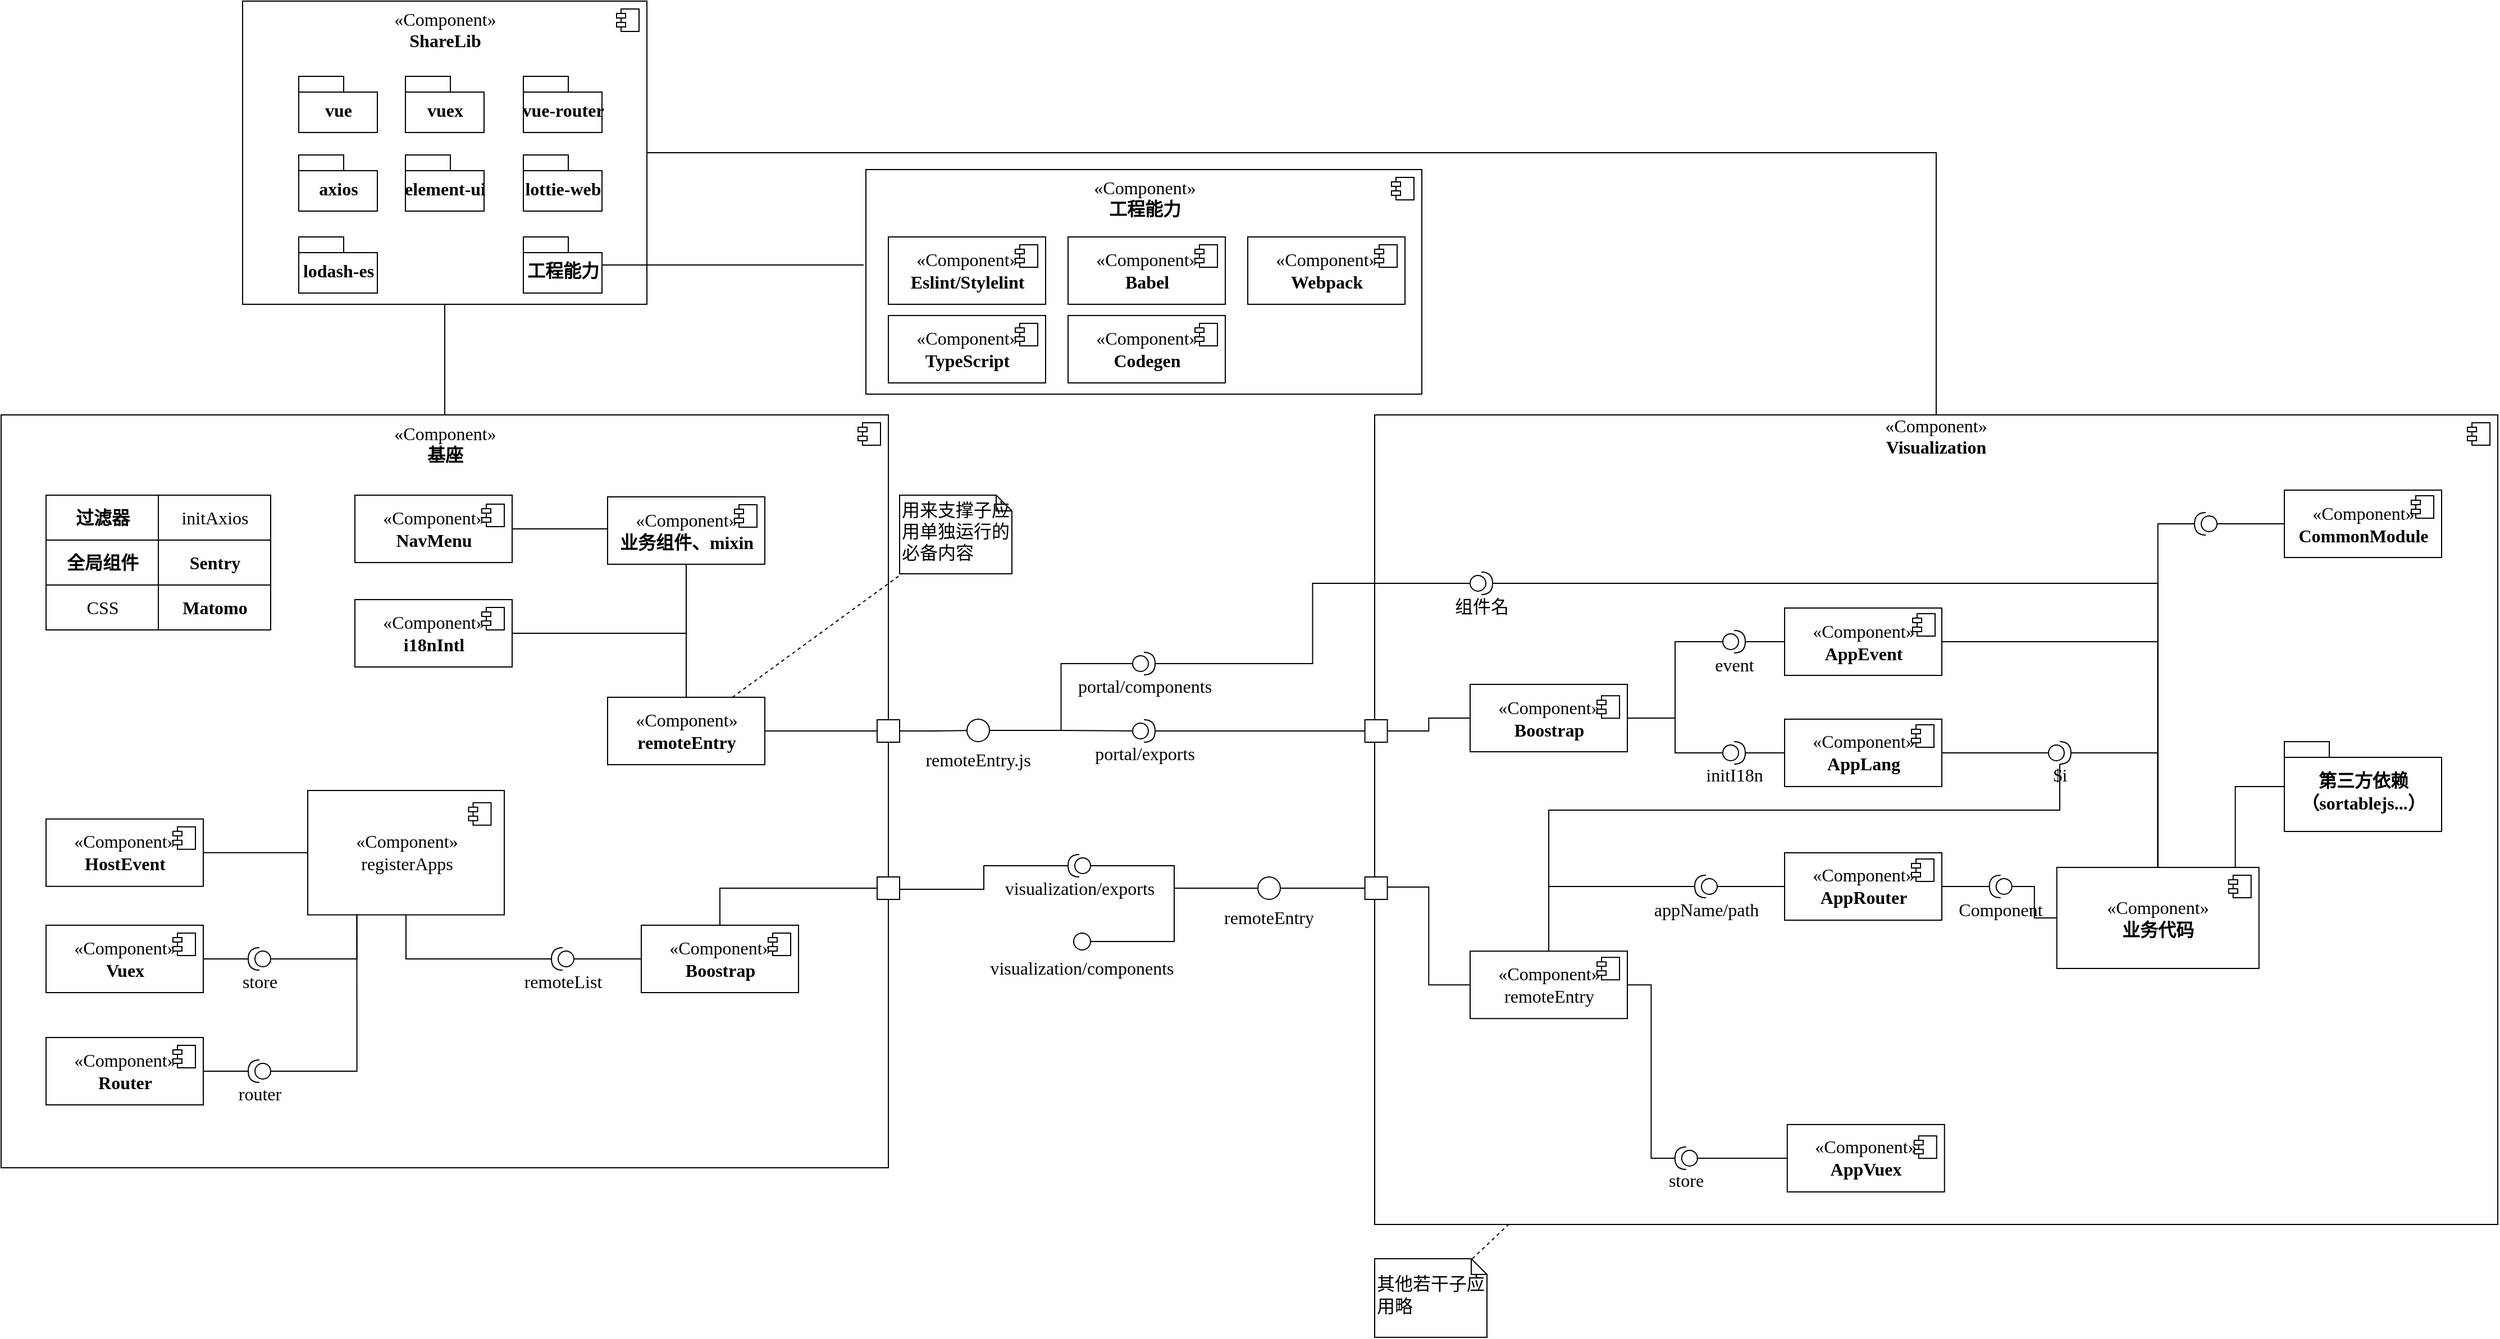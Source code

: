 <mxfile version="21.0.6" type="github" pages="2">
  <diagram id="CX-kAmB0zcXmTXvZoOpx" name="组件图">
    <mxGraphModel dx="1859" dy="1741" grid="1" gridSize="10" guides="1" tooltips="1" connect="1" arrows="1" fold="1" page="1" pageScale="1" pageWidth="827" pageHeight="1169" math="0" shadow="0">
      <root>
        <mxCell id="P0ja4m1GKOgg7Rop0Mvm-0" />
        <mxCell id="P0ja4m1GKOgg7Rop0Mvm-1" parent="P0ja4m1GKOgg7Rop0Mvm-0" />
        <mxCell id="P0ja4m1GKOgg7Rop0Mvm-221" style="edgeStyle=orthogonalEdgeStyle;rounded=0;orthogonalLoop=1;jettySize=auto;html=1;entryX=0;entryY=0.5;entryDx=0;entryDy=0;entryPerimeter=0;endArrow=none;endFill=0;exitX=0;exitY=0.5;exitDx=0;exitDy=0;exitPerimeter=0;fontSize=16;startArrow=none;fontFamily=PingFang SC;" parent="P0ja4m1GKOgg7Rop0Mvm-1" source="nSzVaqNJ8Q3Y4NfpalM6-1" target="P0ja4m1GKOgg7Rop0Mvm-197" edge="1">
          <mxGeometry relative="1" as="geometry" />
        </mxCell>
        <mxCell id="P0ja4m1GKOgg7Rop0Mvm-24" value="«Component»&lt;br style=&quot;font-size: 16px;&quot;&gt;&lt;b style=&quot;font-size: 16px;&quot;&gt;Visualization&lt;/b&gt;" style="align=center;overflow=fill;html=1;fontFamily=PingFang SC;fontSize=16;fontColor=#000000;strokeColor=#000000;fillColor=#ffffff;" parent="P0ja4m1GKOgg7Rop0Mvm-1" vertex="1">
          <mxGeometry x="473" y="-71.5" width="1000.043" height="721" as="geometry" />
        </mxCell>
        <mxCell id="P0ja4m1GKOgg7Rop0Mvm-25" value="" style="shape=component;jettyWidth=8;jettyHeight=4;fontSize=16;fontFamily=PingFang SC;" parent="P0ja4m1GKOgg7Rop0Mvm-24" vertex="1">
          <mxGeometry x="1" width="20" height="20" relative="1" as="geometry">
            <mxPoint x="-27" y="7" as="offset" />
          </mxGeometry>
        </mxCell>
        <mxCell id="uTpkXc_pbzOPR-OZeIzC-3" style="edgeStyle=orthogonalEdgeStyle;rounded=0;orthogonalLoop=1;jettySize=auto;html=1;endArrow=none;endFill=0;fontSize=16;fontFamily=PingFang SC;" parent="P0ja4m1GKOgg7Rop0Mvm-24" source="P0ja4m1GKOgg7Rop0Mvm-37" target="uTpkXc_pbzOPR-OZeIzC-1" edge="1">
          <mxGeometry relative="1" as="geometry" />
        </mxCell>
        <mxCell id="P0ja4m1GKOgg7Rop0Mvm-37" value="" style="strokeColor=inherit;fillColor=inherit;gradientColor=inherit;shape=rect;points=[[0,0.5,0]];html=1;resizable=1;align=right;verticalAlign=bottom;labelPosition=left;verticalLabelPosition=top;labelBackgroundColor=none;fontSize=16;paart=1;fontFamily=PingFang SC;" parent="P0ja4m1GKOgg7Rop0Mvm-24" vertex="1">
          <mxGeometry x="-8.696" y="271.501" width="20" height="20" as="geometry" />
        </mxCell>
        <mxCell id="P0ja4m1GKOgg7Rop0Mvm-185" style="edgeStyle=orthogonalEdgeStyle;rounded=0;orthogonalLoop=1;jettySize=auto;html=1;entryX=0;entryY=0.5;entryDx=0;entryDy=0;entryPerimeter=0;endArrow=none;endFill=0;exitX=1;exitY=0.5;exitDx=0;exitDy=0;fontSize=16;fontFamily=PingFang SC;" parent="P0ja4m1GKOgg7Rop0Mvm-24" source="uTpkXc_pbzOPR-OZeIzC-1" target="P0ja4m1GKOgg7Rop0Mvm-180" edge="1">
          <mxGeometry relative="1" as="geometry">
            <mxPoint x="11.304" y="301" as="sourcePoint" />
          </mxGeometry>
        </mxCell>
        <mxCell id="P0ja4m1GKOgg7Rop0Mvm-192" style="edgeStyle=orthogonalEdgeStyle;rounded=0;orthogonalLoop=1;jettySize=auto;html=1;endArrow=none;endFill=0;fontSize=16;fontFamily=PingFang SC;" parent="P0ja4m1GKOgg7Rop0Mvm-24" source="P0ja4m1GKOgg7Rop0Mvm-51" target="P0ja4m1GKOgg7Rop0Mvm-146" edge="1">
          <mxGeometry relative="1" as="geometry" />
        </mxCell>
        <mxCell id="P0ja4m1GKOgg7Rop0Mvm-51" value="«Component»&lt;br style=&quot;font-size: 16px;&quot;&gt;&lt;b style=&quot;font-size: 16px;&quot;&gt;AppEvent&lt;/b&gt;" style="html=1;fontSize=16;fontFamily=PingFang SC;" parent="P0ja4m1GKOgg7Rop0Mvm-24" vertex="1">
          <mxGeometry x="365" y="172" width="140" height="60" as="geometry" />
        </mxCell>
        <mxCell id="P0ja4m1GKOgg7Rop0Mvm-52" value="" style="shape=component;jettyWidth=8;jettyHeight=4;fontSize=16;fontFamily=PingFang SC;" parent="P0ja4m1GKOgg7Rop0Mvm-51" vertex="1">
          <mxGeometry x="1" width="20" height="20" relative="1" as="geometry">
            <mxPoint x="-26" y="5" as="offset" />
          </mxGeometry>
        </mxCell>
        <mxCell id="P0ja4m1GKOgg7Rop0Mvm-154" style="edgeStyle=orthogonalEdgeStyle;rounded=0;orthogonalLoop=1;jettySize=auto;html=1;endArrow=none;endFill=0;fontSize=16;fontFamily=PingFang SC;" parent="P0ja4m1GKOgg7Rop0Mvm-24" source="P0ja4m1GKOgg7Rop0Mvm-62" target="P0ja4m1GKOgg7Rop0Mvm-152" edge="1">
          <mxGeometry relative="1" as="geometry" />
        </mxCell>
        <mxCell id="fyW6FbxkXhklxL_48_FK-2" style="edgeStyle=orthogonalEdgeStyle;rounded=0;orthogonalLoop=1;jettySize=auto;html=1;entryX=0;entryY=0.5;entryDx=0;entryDy=0;endArrow=none;endFill=0;fontSize=16;fontFamily=PingFang SC;" parent="P0ja4m1GKOgg7Rop0Mvm-24" source="fyW6FbxkXhklxL_48_FK-3" target="P0ja4m1GKOgg7Rop0Mvm-146" edge="1">
          <mxGeometry relative="1" as="geometry" />
        </mxCell>
        <mxCell id="P0ja4m1GKOgg7Rop0Mvm-62" value="«Component»&lt;br style=&quot;font-size: 16px;&quot;&gt;&lt;b style=&quot;font-size: 16px;&quot;&gt;AppRouter&lt;/b&gt;" style="html=1;fontSize=16;fontFamily=PingFang SC;" parent="P0ja4m1GKOgg7Rop0Mvm-24" vertex="1">
          <mxGeometry x="365" y="389.996" width="140" height="60" as="geometry" />
        </mxCell>
        <mxCell id="P0ja4m1GKOgg7Rop0Mvm-63" value="" style="shape=component;jettyWidth=8;jettyHeight=4;fontSize=16;fontFamily=PingFang SC;" parent="P0ja4m1GKOgg7Rop0Mvm-62" vertex="1">
          <mxGeometry x="1" width="20" height="20" relative="1" as="geometry">
            <mxPoint x="-27" y="5.551" as="offset" />
          </mxGeometry>
        </mxCell>
        <mxCell id="P0ja4m1GKOgg7Rop0Mvm-156" style="edgeStyle=orthogonalEdgeStyle;rounded=0;orthogonalLoop=1;jettySize=auto;html=1;entryX=0;entryY=0.5;entryDx=0;entryDy=0;entryPerimeter=0;endArrow=none;endFill=0;fontSize=16;fontFamily=PingFang SC;" parent="P0ja4m1GKOgg7Rop0Mvm-24" source="P0ja4m1GKOgg7Rop0Mvm-67" target="P0ja4m1GKOgg7Rop0Mvm-155" edge="1">
          <mxGeometry relative="1" as="geometry" />
        </mxCell>
        <mxCell id="P0ja4m1GKOgg7Rop0Mvm-67" value="«Component»&lt;br style=&quot;font-size: 16px;&quot;&gt;&lt;b style=&quot;font-size: 16px;&quot;&gt;AppVuex&lt;/b&gt;" style="html=1;fontSize=16;fontFamily=PingFang SC;" parent="P0ja4m1GKOgg7Rop0Mvm-24" vertex="1">
          <mxGeometry x="367.38" y="631.995" width="140" height="60" as="geometry" />
        </mxCell>
        <mxCell id="P0ja4m1GKOgg7Rop0Mvm-68" value="" style="shape=component;jettyWidth=8;jettyHeight=4;fontSize=16;fontFamily=PingFang SC;" parent="P0ja4m1GKOgg7Rop0Mvm-67" vertex="1">
          <mxGeometry x="1" width="20" height="20" relative="1" as="geometry">
            <mxPoint x="-27" y="10.17" as="offset" />
          </mxGeometry>
        </mxCell>
        <mxCell id="P0ja4m1GKOgg7Rop0Mvm-160" style="edgeStyle=orthogonalEdgeStyle;rounded=0;orthogonalLoop=1;jettySize=auto;html=1;entryX=0;entryY=0.5;entryDx=0;entryDy=0;entryPerimeter=0;endArrow=none;endFill=0;fontSize=16;fontFamily=PingFang SC;" parent="P0ja4m1GKOgg7Rop0Mvm-24" source="P0ja4m1GKOgg7Rop0Mvm-72" target="P0ja4m1GKOgg7Rop0Mvm-158" edge="1">
          <mxGeometry relative="1" as="geometry" />
        </mxCell>
        <mxCell id="P0ja4m1GKOgg7Rop0Mvm-72" value="«Component»&lt;br style=&quot;font-size: 16px;&quot;&gt;&lt;b style=&quot;font-size: 16px;&quot;&gt;AppLang&lt;/b&gt;" style="html=1;fontSize=16;fontFamily=PingFang SC;" parent="P0ja4m1GKOgg7Rop0Mvm-24" vertex="1">
          <mxGeometry x="365" y="270.985" width="140" height="60" as="geometry" />
        </mxCell>
        <mxCell id="P0ja4m1GKOgg7Rop0Mvm-73" value="" style="shape=component;jettyWidth=8;jettyHeight=4;fontSize=16;fontFamily=PingFang SC;" parent="P0ja4m1GKOgg7Rop0Mvm-72" vertex="1">
          <mxGeometry x="1" width="20" height="20" relative="1" as="geometry">
            <mxPoint x="-27" y="5" as="offset" />
          </mxGeometry>
        </mxCell>
        <mxCell id="P0ja4m1GKOgg7Rop0Mvm-183" style="edgeStyle=orthogonalEdgeStyle;rounded=0;orthogonalLoop=1;jettySize=auto;html=1;entryX=0;entryY=0.5;entryDx=0;entryDy=0;entryPerimeter=0;endArrow=none;endFill=0;exitX=1;exitY=0.5;exitDx=0;exitDy=0;fontSize=16;fontFamily=PingFang SC;" parent="P0ja4m1GKOgg7Rop0Mvm-24" source="uTpkXc_pbzOPR-OZeIzC-1" target="P0ja4m1GKOgg7Rop0Mvm-181" edge="1">
          <mxGeometry relative="1" as="geometry">
            <mxPoint x="11" y="280" as="sourcePoint" />
          </mxGeometry>
        </mxCell>
        <mxCell id="P0ja4m1GKOgg7Rop0Mvm-146" value="«Component»&lt;br style=&quot;font-size: 16px;&quot;&gt;&lt;b style=&quot;font-size: 16px;&quot;&gt;业务代码&lt;/b&gt;" style="html=1;fontSize=16;fontFamily=PingFang SC;" parent="P0ja4m1GKOgg7Rop0Mvm-24" vertex="1">
          <mxGeometry x="607.38" y="403" width="180" height="90" as="geometry" />
        </mxCell>
        <mxCell id="P0ja4m1GKOgg7Rop0Mvm-147" value="" style="shape=component;jettyWidth=8;jettyHeight=4;fontSize=16;fontFamily=PingFang SC;" parent="P0ja4m1GKOgg7Rop0Mvm-146" vertex="1">
          <mxGeometry x="1" width="20" height="20" relative="1" as="geometry">
            <mxPoint x="-27" y="7" as="offset" />
          </mxGeometry>
        </mxCell>
        <mxCell id="P0ja4m1GKOgg7Rop0Mvm-153" style="edgeStyle=orthogonalEdgeStyle;rounded=0;orthogonalLoop=1;jettySize=auto;html=1;endArrow=none;endFill=0;fontSize=16;fontFamily=PingFang SC;" parent="P0ja4m1GKOgg7Rop0Mvm-24" source="P0ja4m1GKOgg7Rop0Mvm-152" target="P0ja4m1GKOgg7Rop0Mvm-318" edge="1">
          <mxGeometry relative="1" as="geometry" />
        </mxCell>
        <mxCell id="P0ja4m1GKOgg7Rop0Mvm-152" value="appName/path" style="shape=providedRequiredInterface;html=1;verticalLabelPosition=bottom;direction=west;fontSize=16;fontFamily=PingFang SC;" parent="P0ja4m1GKOgg7Rop0Mvm-24" vertex="1">
          <mxGeometry x="285" y="410" width="20" height="20" as="geometry" />
        </mxCell>
        <mxCell id="P0ja4m1GKOgg7Rop0Mvm-157" style="edgeStyle=orthogonalEdgeStyle;rounded=0;orthogonalLoop=1;jettySize=auto;html=1;entryX=1;entryY=0.5;entryDx=0;entryDy=0;endArrow=none;endFill=0;exitX=1;exitY=0.5;exitDx=0;exitDy=0;exitPerimeter=0;fontSize=16;fontFamily=PingFang SC;" parent="P0ja4m1GKOgg7Rop0Mvm-24" source="P0ja4m1GKOgg7Rop0Mvm-155" target="P0ja4m1GKOgg7Rop0Mvm-318" edge="1">
          <mxGeometry relative="1" as="geometry" />
        </mxCell>
        <mxCell id="P0ja4m1GKOgg7Rop0Mvm-155" value="store" style="shape=providedRequiredInterface;html=1;verticalLabelPosition=bottom;direction=west;fontSize=16;fontFamily=PingFang SC;" parent="P0ja4m1GKOgg7Rop0Mvm-24" vertex="1">
          <mxGeometry x="267.38" y="651.99" width="20" height="20" as="geometry" />
        </mxCell>
        <mxCell id="P0ja4m1GKOgg7Rop0Mvm-161" style="edgeStyle=orthogonalEdgeStyle;rounded=0;orthogonalLoop=1;jettySize=auto;html=1;entryX=0.5;entryY=0;entryDx=0;entryDy=0;endArrow=none;endFill=0;exitX=1;exitY=0.5;exitDx=0;exitDy=0;exitPerimeter=0;fontSize=16;fontFamily=PingFang SC;" parent="P0ja4m1GKOgg7Rop0Mvm-24" source="P0ja4m1GKOgg7Rop0Mvm-158" target="P0ja4m1GKOgg7Rop0Mvm-146" edge="1">
          <mxGeometry relative="1" as="geometry">
            <mxPoint x="560" y="450" as="targetPoint" />
          </mxGeometry>
        </mxCell>
        <mxCell id="fyW6FbxkXhklxL_48_FK-1" style="edgeStyle=orthogonalEdgeStyle;rounded=0;orthogonalLoop=1;jettySize=auto;html=1;endArrow=none;endFill=0;fontSize=16;fontFamily=PingFang SC;" parent="P0ja4m1GKOgg7Rop0Mvm-24" source="P0ja4m1GKOgg7Rop0Mvm-158" target="P0ja4m1GKOgg7Rop0Mvm-318" edge="1">
          <mxGeometry relative="1" as="geometry">
            <Array as="points">
              <mxPoint x="610" y="352" />
              <mxPoint x="155" y="352" />
            </Array>
          </mxGeometry>
        </mxCell>
        <mxCell id="P0ja4m1GKOgg7Rop0Mvm-158" value="$i" style="shape=providedRequiredInterface;html=1;verticalLabelPosition=bottom;fontSize=16;fontFamily=PingFang SC;" parent="P0ja4m1GKOgg7Rop0Mvm-24" vertex="1">
          <mxGeometry x="600" y="290.98" width="20" height="20" as="geometry" />
        </mxCell>
        <mxCell id="P0ja4m1GKOgg7Rop0Mvm-164" style="edgeStyle=orthogonalEdgeStyle;rounded=0;orthogonalLoop=1;jettySize=auto;html=1;entryX=0.883;entryY=0.007;entryDx=0;entryDy=0;entryPerimeter=0;endArrow=none;endFill=0;fontSize=16;fontFamily=PingFang SC;" parent="P0ja4m1GKOgg7Rop0Mvm-24" source="P0ja4m1GKOgg7Rop0Mvm-162" target="P0ja4m1GKOgg7Rop0Mvm-146" edge="1">
          <mxGeometry relative="1" as="geometry" />
        </mxCell>
        <mxCell id="P0ja4m1GKOgg7Rop0Mvm-162" value="第三方依赖&lt;br style=&quot;font-size: 16px;&quot;&gt;（sortablejs...）" style="shape=folder;fontStyle=1;spacingTop=10;tabWidth=40;tabHeight=14;tabPosition=left;html=1;fontSize=16;fontFamily=PingFang SC;" parent="P0ja4m1GKOgg7Rop0Mvm-24" vertex="1">
          <mxGeometry x="810" y="290.98" width="140" height="80" as="geometry" />
        </mxCell>
        <mxCell id="P0ja4m1GKOgg7Rop0Mvm-168" style="edgeStyle=orthogonalEdgeStyle;rounded=0;orthogonalLoop=1;jettySize=auto;html=1;endArrow=none;endFill=0;fontSize=16;fontFamily=PingFang SC;" parent="P0ja4m1GKOgg7Rop0Mvm-24" source="P0ja4m1GKOgg7Rop0Mvm-165" target="P0ja4m1GKOgg7Rop0Mvm-146" edge="1">
          <mxGeometry relative="1" as="geometry" />
        </mxCell>
        <mxCell id="P0ja4m1GKOgg7Rop0Mvm-165" value="组件名" style="shape=providedRequiredInterface;html=1;verticalLabelPosition=bottom;fontSize=16;fontFamily=PingFang SC;" parent="P0ja4m1GKOgg7Rop0Mvm-24" vertex="1">
          <mxGeometry x="85" y="140" width="20" height="20" as="geometry" />
        </mxCell>
        <mxCell id="P0ja4m1GKOgg7Rop0Mvm-186" value="" style="edgeStyle=orthogonalEdgeStyle;rounded=0;orthogonalLoop=1;jettySize=auto;html=1;endArrow=none;endFill=0;fontSize=16;fontFamily=PingFang SC;" parent="P0ja4m1GKOgg7Rop0Mvm-24" source="P0ja4m1GKOgg7Rop0Mvm-180" target="P0ja4m1GKOgg7Rop0Mvm-72" edge="1">
          <mxGeometry relative="1" as="geometry" />
        </mxCell>
        <mxCell id="P0ja4m1GKOgg7Rop0Mvm-180" value="initI18n" style="shape=providedRequiredInterface;html=1;verticalLabelPosition=bottom;fontSize=16;fontFamily=PingFang SC;" parent="P0ja4m1GKOgg7Rop0Mvm-24" vertex="1">
          <mxGeometry x="310" y="290.98" width="20" height="20" as="geometry" />
        </mxCell>
        <mxCell id="P0ja4m1GKOgg7Rop0Mvm-184" value="" style="edgeStyle=orthogonalEdgeStyle;rounded=0;orthogonalLoop=1;jettySize=auto;html=1;endArrow=none;endFill=0;fontSize=16;fontFamily=PingFang SC;" parent="P0ja4m1GKOgg7Rop0Mvm-24" source="P0ja4m1GKOgg7Rop0Mvm-181" target="P0ja4m1GKOgg7Rop0Mvm-51" edge="1">
          <mxGeometry relative="1" as="geometry" />
        </mxCell>
        <mxCell id="P0ja4m1GKOgg7Rop0Mvm-181" value="event" style="shape=providedRequiredInterface;html=1;verticalLabelPosition=bottom;fontSize=16;fontFamily=PingFang SC;" parent="P0ja4m1GKOgg7Rop0Mvm-24" vertex="1">
          <mxGeometry x="310" y="192.0" width="20" height="20" as="geometry" />
        </mxCell>
        <mxCell id="P0ja4m1GKOgg7Rop0Mvm-274" value="" style="strokeColor=inherit;fillColor=inherit;gradientColor=inherit;shape=rect;points=[[0,0.5,0]];html=1;resizable=1;align=right;verticalAlign=bottom;labelPosition=left;verticalLabelPosition=top;labelBackgroundColor=none;fontSize=16;paart=1;fontFamily=PingFang SC;" parent="P0ja4m1GKOgg7Rop0Mvm-24" vertex="1">
          <mxGeometry x="-8.696" y="411.5" width="20" height="20" as="geometry" />
        </mxCell>
        <mxCell id="P0ja4m1GKOgg7Rop0Mvm-322" style="edgeStyle=orthogonalEdgeStyle;rounded=0;orthogonalLoop=1;jettySize=auto;html=1;entryX=0.985;entryY=0.45;entryDx=0;entryDy=0;entryPerimeter=0;endArrow=none;endFill=0;fontSize=16;fontFamily=PingFang SC;" parent="P0ja4m1GKOgg7Rop0Mvm-24" source="P0ja4m1GKOgg7Rop0Mvm-318" target="P0ja4m1GKOgg7Rop0Mvm-274" edge="1">
          <mxGeometry relative="1" as="geometry">
            <mxPoint x="80" y="532" as="targetPoint" />
          </mxGeometry>
        </mxCell>
        <mxCell id="P0ja4m1GKOgg7Rop0Mvm-318" value="«Component»&lt;br style=&quot;font-size: 16px;&quot;&gt;remoteEntry" style="html=1;fontSize=16;fontFamily=PingFang SC;" parent="P0ja4m1GKOgg7Rop0Mvm-24" vertex="1">
          <mxGeometry x="85" y="477.606" width="140" height="60" as="geometry" />
        </mxCell>
        <mxCell id="P0ja4m1GKOgg7Rop0Mvm-319" value="" style="shape=component;jettyWidth=8;jettyHeight=4;fontSize=16;fontFamily=PingFang SC;" parent="P0ja4m1GKOgg7Rop0Mvm-318" vertex="1">
          <mxGeometry x="1" width="20" height="20" relative="1" as="geometry">
            <mxPoint x="-27" y="5.551" as="offset" />
          </mxGeometry>
        </mxCell>
        <mxCell id="P0ja4m1GKOgg7Rop0Mvm-338" style="edgeStyle=orthogonalEdgeStyle;rounded=0;orthogonalLoop=1;jettySize=auto;html=1;entryX=0.5;entryY=0;entryDx=0;entryDy=0;endArrow=none;endFill=0;exitX=1;exitY=0.5;exitDx=0;exitDy=0;exitPerimeter=0;fontSize=16;fontFamily=PingFang SC;" parent="P0ja4m1GKOgg7Rop0Mvm-24" source="P0ja4m1GKOgg7Rop0Mvm-339" target="P0ja4m1GKOgg7Rop0Mvm-146" edge="1">
          <mxGeometry relative="1" as="geometry" />
        </mxCell>
        <mxCell id="P0ja4m1GKOgg7Rop0Mvm-336" value="«Component»&lt;br style=&quot;font-size: 16px;&quot;&gt;&lt;b style=&quot;font-size: 16px;&quot;&gt;CommonModule&lt;/b&gt;" style="html=1;fontSize=16;fontFamily=PingFang SC;" parent="P0ja4m1GKOgg7Rop0Mvm-24" vertex="1">
          <mxGeometry x="810" y="67.005" width="140" height="60" as="geometry" />
        </mxCell>
        <mxCell id="P0ja4m1GKOgg7Rop0Mvm-337" value="" style="shape=component;jettyWidth=8;jettyHeight=4;fontSize=16;fontFamily=PingFang SC;" parent="P0ja4m1GKOgg7Rop0Mvm-336" vertex="1">
          <mxGeometry x="1" width="20" height="20" relative="1" as="geometry">
            <mxPoint x="-27" y="5" as="offset" />
          </mxGeometry>
        </mxCell>
        <mxCell id="P0ja4m1GKOgg7Rop0Mvm-339" value="" style="shape=providedRequiredInterface;html=1;verticalLabelPosition=bottom;direction=west;fontSize=16;fontFamily=PingFang SC;" parent="P0ja4m1GKOgg7Rop0Mvm-24" vertex="1">
          <mxGeometry x="730" y="87" width="20" height="20" as="geometry" />
        </mxCell>
        <mxCell id="P0ja4m1GKOgg7Rop0Mvm-340" style="edgeStyle=orthogonalEdgeStyle;rounded=0;orthogonalLoop=1;jettySize=auto;html=1;entryX=0;entryY=0.5;entryDx=0;entryDy=0;endArrow=none;endFill=0;exitX=0;exitY=0.5;exitDx=0;exitDy=0;entryPerimeter=0;fontSize=16;fontFamily=PingFang SC;" parent="P0ja4m1GKOgg7Rop0Mvm-24" source="P0ja4m1GKOgg7Rop0Mvm-336" target="P0ja4m1GKOgg7Rop0Mvm-339" edge="1">
          <mxGeometry relative="1" as="geometry">
            <mxPoint x="1240" y="-0.005" as="sourcePoint" />
            <mxPoint x="1160" y="347.39" as="targetPoint" />
          </mxGeometry>
        </mxCell>
        <mxCell id="uTpkXc_pbzOPR-OZeIzC-1" value="«Component»&lt;br style=&quot;font-size: 16px;&quot;&gt;&lt;b style=&quot;font-size: 16px;&quot;&gt;Boostrap&lt;/b&gt;" style="html=1;fontSize=16;fontFamily=PingFang SC;" parent="P0ja4m1GKOgg7Rop0Mvm-24" vertex="1">
          <mxGeometry x="85" y="240.005" width="140" height="60" as="geometry" />
        </mxCell>
        <mxCell id="uTpkXc_pbzOPR-OZeIzC-2" value="" style="shape=component;jettyWidth=8;jettyHeight=4;fontSize=16;fontFamily=PingFang SC;" parent="uTpkXc_pbzOPR-OZeIzC-1" vertex="1">
          <mxGeometry x="1" width="20" height="20" relative="1" as="geometry">
            <mxPoint x="-27" y="10.17" as="offset" />
          </mxGeometry>
        </mxCell>
        <mxCell id="fyW6FbxkXhklxL_48_FK-5" style="edgeStyle=orthogonalEdgeStyle;rounded=0;orthogonalLoop=1;jettySize=auto;html=1;endArrow=none;endFill=0;fontSize=16;fontFamily=PingFang SC;" parent="P0ja4m1GKOgg7Rop0Mvm-24" source="fyW6FbxkXhklxL_48_FK-3" target="P0ja4m1GKOgg7Rop0Mvm-62" edge="1">
          <mxGeometry relative="1" as="geometry" />
        </mxCell>
        <mxCell id="fyW6FbxkXhklxL_48_FK-3" value="Component" style="shape=providedRequiredInterface;html=1;verticalLabelPosition=bottom;direction=west;fontSize=16;fontFamily=PingFang SC;" parent="P0ja4m1GKOgg7Rop0Mvm-24" vertex="1">
          <mxGeometry x="547.38" y="410" width="20" height="20" as="geometry" />
        </mxCell>
        <mxCell id="P0ja4m1GKOgg7Rop0Mvm-138" style="edgeStyle=orthogonalEdgeStyle;rounded=0;orthogonalLoop=1;jettySize=auto;html=1;entryX=0.45;entryY=0.5;entryDx=0;entryDy=0;entryPerimeter=0;endArrow=none;endFill=0;fontSize=16;startArrow=none;fontFamily=PingFang SC;" parent="P0ja4m1GKOgg7Rop0Mvm-1" source="nSzVaqNJ8Q3Y4NfpalM6-2" target="P0ja4m1GKOgg7Rop0Mvm-137" edge="1">
          <mxGeometry relative="1" as="geometry" />
        </mxCell>
        <mxCell id="P0ja4m1GKOgg7Rop0Mvm-132" value="«Component»&lt;br style=&quot;font-size: 16px;&quot;&gt;&lt;b style=&quot;font-size: 16px;&quot;&gt;基座&lt;/b&gt;" style="html=1;verticalAlign=top;fontSize=16;fontFamily=PingFang SC;" parent="P0ja4m1GKOgg7Rop0Mvm-1" vertex="1">
          <mxGeometry x="-750" y="-71.5" width="790.004" height="670.5" as="geometry" />
        </mxCell>
        <mxCell id="P0ja4m1GKOgg7Rop0Mvm-133" value="" style="shape=component;jettyWidth=8;jettyHeight=4;fontSize=16;fontFamily=PingFang SC;" parent="P0ja4m1GKOgg7Rop0Mvm-132" vertex="1">
          <mxGeometry x="1" width="20" height="20" relative="1" as="geometry">
            <mxPoint x="-27" y="7" as="offset" />
          </mxGeometry>
        </mxCell>
        <mxCell id="_i9oU_zUnFVyXfJFAMEZ-109" style="edgeStyle=orthogonalEdgeStyle;rounded=0;orthogonalLoop=1;jettySize=auto;html=1;endArrow=none;endFill=0;entryX=0.5;entryY=0;entryDx=0;entryDy=0;fontSize=16;fontFamily=PingFang SC;" parent="P0ja4m1GKOgg7Rop0Mvm-132" source="P0ja4m1GKOgg7Rop0Mvm-200" target="_i9oU_zUnFVyXfJFAMEZ-81" edge="1">
          <mxGeometry relative="1" as="geometry" />
        </mxCell>
        <mxCell id="P0ja4m1GKOgg7Rop0Mvm-200" value="«Component»&lt;br style=&quot;font-size: 16px;&quot;&gt;&lt;b style=&quot;font-size: 16px;&quot;&gt;i18nIntl&lt;/b&gt;" style="html=1;fontFamily=PingFang SC;fontSize=16;fontColor=#000000;align=center;strokeColor=#000000;fillColor=#ffffff;" parent="P0ja4m1GKOgg7Rop0Mvm-132" vertex="1">
          <mxGeometry x="315" y="164.5" width="140" height="60" as="geometry" />
        </mxCell>
        <mxCell id="_i9oU_zUnFVyXfJFAMEZ-110" style="edgeStyle=orthogonalEdgeStyle;rounded=0;orthogonalLoop=1;jettySize=auto;html=1;endArrow=none;endFill=0;entryX=0.5;entryY=0;entryDx=0;entryDy=0;fontSize=16;fontFamily=PingFang SC;" parent="P0ja4m1GKOgg7Rop0Mvm-132" source="P0ja4m1GKOgg7Rop0Mvm-202" target="_i9oU_zUnFVyXfJFAMEZ-81" edge="1">
          <mxGeometry relative="1" as="geometry" />
        </mxCell>
        <mxCell id="P0ja4m1GKOgg7Rop0Mvm-215" value="" style="strokeColor=inherit;fillColor=inherit;gradientColor=inherit;shape=rect;points=[[0,0.5,0]];html=1;resizable=1;align=right;verticalAlign=bottom;labelPosition=left;verticalLabelPosition=top;labelBackgroundColor=none;fontSize=16;paart=1;fontFamily=PingFang SC;" parent="P0ja4m1GKOgg7Rop0Mvm-132" vertex="1">
          <mxGeometry x="780.004" y="271.5" width="20" height="20" as="geometry" />
        </mxCell>
        <mxCell id="_i9oU_zUnFVyXfJFAMEZ-81" value="«Component»&lt;br style=&quot;font-size: 16px;&quot;&gt;&lt;b style=&quot;font-size: 16px;&quot;&gt;remoteEntry&lt;/b&gt;" style="html=1;fontSize=16;fontFamily=PingFang SC;" parent="P0ja4m1GKOgg7Rop0Mvm-132" vertex="1">
          <mxGeometry x="540" y="251.5" width="140" height="60" as="geometry" />
        </mxCell>
        <mxCell id="_i9oU_zUnFVyXfJFAMEZ-85" style="edgeStyle=orthogonalEdgeStyle;rounded=0;orthogonalLoop=1;jettySize=auto;html=1;endArrow=none;endFill=0;fontSize=16;fontFamily=PingFang SC;" parent="P0ja4m1GKOgg7Rop0Mvm-132" source="_i9oU_zUnFVyXfJFAMEZ-81" target="P0ja4m1GKOgg7Rop0Mvm-215" edge="1">
          <mxGeometry relative="1" as="geometry">
            <mxPoint x="-70" y="210" as="sourcePoint" />
            <mxPoint x="710" y="281.5" as="targetPoint" />
          </mxGeometry>
        </mxCell>
        <mxCell id="uTpkXc_pbzOPR-OZeIzC-23" value="" style="shape=component;jettyWidth=8;jettyHeight=4;fontSize=16;fontFamily=PingFang SC;" parent="P0ja4m1GKOgg7Rop0Mvm-132" vertex="1">
          <mxGeometry x="428" y="171.5" width="20" height="20" as="geometry">
            <mxPoint x="-27" y="7" as="offset" />
          </mxGeometry>
        </mxCell>
        <mxCell id="uTpkXc_pbzOPR-OZeIzC-28" style="edgeStyle=orthogonalEdgeStyle;rounded=0;orthogonalLoop=1;jettySize=auto;html=1;endArrow=none;endFill=0;fontSize=16;fontFamily=PingFang SC;" parent="P0ja4m1GKOgg7Rop0Mvm-132" source="uTpkXc_pbzOPR-OZeIzC-26" target="_i9oU_zUnFVyXfJFAMEZ-81" edge="1">
          <mxGeometry relative="1" as="geometry" />
        </mxCell>
        <mxCell id="uTpkXc_pbzOPR-OZeIzC-26" value="«Component»&lt;br style=&quot;font-size: 16px;&quot;&gt;&lt;b style=&quot;font-size: 16px;&quot;&gt;业务组件、mixin&lt;/b&gt;" style="html=1;verticalAlign=middle;fontSize=16;fontFamily=PingFang SC;" parent="P0ja4m1GKOgg7Rop0Mvm-132" vertex="1">
          <mxGeometry x="540" y="73" width="140" height="60" as="geometry" />
        </mxCell>
        <mxCell id="uTpkXc_pbzOPR-OZeIzC-27" value="" style="shape=component;jettyWidth=8;jettyHeight=4;fontSize=16;fontFamily=PingFang SC;" parent="uTpkXc_pbzOPR-OZeIzC-26" vertex="1">
          <mxGeometry x="1" width="20" height="20" relative="1" as="geometry">
            <mxPoint x="-27" y="7" as="offset" />
          </mxGeometry>
        </mxCell>
        <mxCell id="nSzVaqNJ8Q3Y4NfpalM6-5" value="" style="group;fontFamily=PingFang SC;fontSize=16;" vertex="1" connectable="0" parent="P0ja4m1GKOgg7Rop0Mvm-132">
          <mxGeometry x="315" y="71.5" width="140" height="60" as="geometry" />
        </mxCell>
        <mxCell id="P0ja4m1GKOgg7Rop0Mvm-202" value="«Component»&lt;br style=&quot;font-size: 16px;&quot;&gt;&lt;b style=&quot;font-size: 16px;&quot;&gt;NavMenu&lt;/b&gt;" style="html=1;fontSize=16;fontFamily=PingFang SC;" parent="nSzVaqNJ8Q3Y4NfpalM6-5" vertex="1">
          <mxGeometry width="140" height="60" as="geometry" />
        </mxCell>
        <mxCell id="uTpkXc_pbzOPR-OZeIzC-22" value="" style="shape=component;jettyWidth=8;jettyHeight=4;fontSize=16;fontFamily=PingFang SC;" parent="nSzVaqNJ8Q3Y4NfpalM6-5" vertex="1">
          <mxGeometry x="113" y="8" width="20" height="20" as="geometry">
            <mxPoint x="-27" y="7" as="offset" />
          </mxGeometry>
        </mxCell>
        <mxCell id="P0ja4m1GKOgg7Rop0Mvm-220" style="edgeStyle=orthogonalEdgeStyle;rounded=0;orthogonalLoop=1;jettySize=auto;html=1;endArrow=none;endFill=0;fontSize=16;fontFamily=PingFang SC;" parent="P0ja4m1GKOgg7Rop0Mvm-132" source="_i9oU_zUnFVyXfJFAMEZ-26" target="P0ja4m1GKOgg7Rop0Mvm-218" edge="1">
          <mxGeometry relative="1" as="geometry" />
        </mxCell>
        <mxCell id="nSzVaqNJ8Q3Y4NfpalM6-7" style="edgeStyle=orthogonalEdgeStyle;rounded=0;orthogonalLoop=1;jettySize=auto;html=1;entryX=0;entryY=0.5;entryDx=0;entryDy=0;endArrow=none;endFill=0;fontFamily=PingFang SC;fontSize=16;" edge="1" parent="P0ja4m1GKOgg7Rop0Mvm-132" source="P0ja4m1GKOgg7Rop0Mvm-326" target="P0ja4m1GKOgg7Rop0Mvm-218">
          <mxGeometry relative="1" as="geometry" />
        </mxCell>
        <mxCell id="P0ja4m1GKOgg7Rop0Mvm-326" value="«Component»&lt;br style=&quot;font-size: 16px;&quot;&gt;&lt;b style=&quot;font-size: 16px;&quot;&gt;HostEvent&lt;/b&gt;" style="html=1;fontSize=16;fontFamily=PingFang SC;" parent="P0ja4m1GKOgg7Rop0Mvm-132" vertex="1">
          <mxGeometry x="40" y="359.88" width="140" height="60" as="geometry" />
        </mxCell>
        <mxCell id="P0ja4m1GKOgg7Rop0Mvm-327" value="" style="shape=component;jettyWidth=8;jettyHeight=4;fontSize=16;fontFamily=PingFang SC;" parent="P0ja4m1GKOgg7Rop0Mvm-326" vertex="1">
          <mxGeometry x="1" width="20" height="20" relative="1" as="geometry">
            <mxPoint x="-27" y="7" as="offset" />
          </mxGeometry>
        </mxCell>
        <mxCell id="_i9oU_zUnFVyXfJFAMEZ-7" style="edgeStyle=orthogonalEdgeStyle;rounded=0;orthogonalLoop=1;jettySize=auto;html=1;endArrow=none;endFill=0;fontSize=16;entryX=0;entryY=0.5;entryDx=0;entryDy=0;entryPerimeter=0;exitX=0.25;exitY=1;exitDx=0;exitDy=0;fontFamily=PingFang SC;" parent="P0ja4m1GKOgg7Rop0Mvm-132" source="P0ja4m1GKOgg7Rop0Mvm-218" target="_i9oU_zUnFVyXfJFAMEZ-6" edge="1">
          <mxGeometry relative="1" as="geometry">
            <mxPoint x="-260" y="383" as="sourcePoint" />
            <mxPoint x="-440" y="403" as="targetPoint" />
          </mxGeometry>
        </mxCell>
        <mxCell id="_i9oU_zUnFVyXfJFAMEZ-20" value="«Component»&lt;br style=&quot;font-size: 16px;&quot;&gt;&lt;b style=&quot;font-size: 16px;&quot;&gt;Boostrap&lt;/b&gt;" style="html=1;fontSize=16;fontFamily=PingFang SC;" parent="P0ja4m1GKOgg7Rop0Mvm-132" vertex="1">
          <mxGeometry x="570" y="454.5" width="140" height="60" as="geometry" />
        </mxCell>
        <mxCell id="_i9oU_zUnFVyXfJFAMEZ-21" value="" style="shape=component;jettyWidth=8;jettyHeight=4;fontSize=16;fontFamily=PingFang SC;" parent="_i9oU_zUnFVyXfJFAMEZ-20" vertex="1">
          <mxGeometry x="1" width="20" height="20" relative="1" as="geometry">
            <mxPoint x="-27" y="7" as="offset" />
          </mxGeometry>
        </mxCell>
        <mxCell id="_i9oU_zUnFVyXfJFAMEZ-26" value="remoteList" style="shape=providedRequiredInterface;html=1;verticalLabelPosition=bottom;direction=west;fontSize=16;fontFamily=PingFang SC;" parent="P0ja4m1GKOgg7Rop0Mvm-132" vertex="1">
          <mxGeometry x="490" y="474.5" width="20" height="20" as="geometry" />
        </mxCell>
        <mxCell id="_i9oU_zUnFVyXfJFAMEZ-27" style="edgeStyle=orthogonalEdgeStyle;rounded=0;orthogonalLoop=1;jettySize=auto;html=1;endArrow=none;endFill=0;fontSize=16;fontFamily=PingFang SC;" parent="P0ja4m1GKOgg7Rop0Mvm-132" source="_i9oU_zUnFVyXfJFAMEZ-20" target="_i9oU_zUnFVyXfJFAMEZ-26" edge="1">
          <mxGeometry relative="1" as="geometry">
            <mxPoint x="-210" y="413" as="sourcePoint" />
            <mxPoint x="-295" y="413" as="targetPoint" />
          </mxGeometry>
        </mxCell>
        <mxCell id="nSzVaqNJ8Q3Y4NfpalM6-6" value="" style="group;fontFamily=PingFang SC;fontSize=16;" vertex="1" connectable="0" parent="P0ja4m1GKOgg7Rop0Mvm-132">
          <mxGeometry x="273" y="334.5" width="175" height="110.75" as="geometry" />
        </mxCell>
        <mxCell id="P0ja4m1GKOgg7Rop0Mvm-218" value="«Component»&lt;br style=&quot;font-size: 16px;&quot;&gt;registerApps" style="html=1;fontSize=16;fontFamily=PingFang SC;" parent="nSzVaqNJ8Q3Y4NfpalM6-6" vertex="1">
          <mxGeometry width="175" height="110.75" as="geometry" />
        </mxCell>
        <mxCell id="uTpkXc_pbzOPR-OZeIzC-21" value="" style="shape=component;jettyWidth=8;jettyHeight=4;fontSize=16;fontFamily=PingFang SC;" parent="nSzVaqNJ8Q3Y4NfpalM6-6" vertex="1">
          <mxGeometry x="143.25" y="10.92" width="20" height="20" as="geometry">
            <mxPoint x="-27" y="7" as="offset" />
          </mxGeometry>
        </mxCell>
        <mxCell id="_i9oU_zUnFVyXfJFAMEZ-86" value="" style="group;fontSize=16;fontFamily=PingFang SC;" parent="P0ja4m1GKOgg7Rop0Mvm-132" vertex="1" connectable="0">
          <mxGeometry x="40" y="454.5" width="200" height="60" as="geometry" />
        </mxCell>
        <mxCell id="_i9oU_zUnFVyXfJFAMEZ-69" value="«Component»&lt;br style=&quot;font-size: 16px;&quot;&gt;&lt;b style=&quot;font-size: 16px;&quot;&gt;Vuex&lt;/b&gt;" style="html=1;fontSize=16;fontFamily=PingFang SC;" parent="_i9oU_zUnFVyXfJFAMEZ-86" vertex="1">
          <mxGeometry width="140" height="60" as="geometry" />
        </mxCell>
        <mxCell id="_i9oU_zUnFVyXfJFAMEZ-70" value="" style="shape=component;jettyWidth=8;jettyHeight=4;fontSize=16;fontFamily=PingFang SC;" parent="_i9oU_zUnFVyXfJFAMEZ-69" vertex="1">
          <mxGeometry x="1" width="20" height="20" relative="1" as="geometry">
            <mxPoint x="-27" y="7" as="offset" />
          </mxGeometry>
        </mxCell>
        <mxCell id="_i9oU_zUnFVyXfJFAMEZ-72" value="store" style="shape=providedRequiredInterface;html=1;verticalLabelPosition=bottom;direction=west;fontSize=16;fontFamily=PingFang SC;" parent="_i9oU_zUnFVyXfJFAMEZ-86" vertex="1">
          <mxGeometry x="180" y="20" width="20" height="20" as="geometry" />
        </mxCell>
        <mxCell id="_i9oU_zUnFVyXfJFAMEZ-71" style="edgeStyle=orthogonalEdgeStyle;rounded=0;orthogonalLoop=1;jettySize=auto;html=1;entryX=1;entryY=0.5;entryDx=0;entryDy=0;endArrow=none;endFill=0;fontSize=16;fontFamily=PingFang SC;" parent="_i9oU_zUnFVyXfJFAMEZ-86" source="_i9oU_zUnFVyXfJFAMEZ-72" target="_i9oU_zUnFVyXfJFAMEZ-69" edge="1">
          <mxGeometry relative="1" as="geometry" />
        </mxCell>
        <mxCell id="_i9oU_zUnFVyXfJFAMEZ-87" value="" style="group;fontSize=16;fontFamily=PingFang SC;" parent="P0ja4m1GKOgg7Rop0Mvm-132" vertex="1" connectable="0">
          <mxGeometry x="40" y="554.5" width="200" height="60" as="geometry" />
        </mxCell>
        <mxCell id="_i9oU_zUnFVyXfJFAMEZ-0" value="«Component»&lt;br style=&quot;font-size: 16px;&quot;&gt;&lt;b style=&quot;font-size: 16px;&quot;&gt;Router&lt;/b&gt;" style="html=1;fontSize=16;fontFamily=PingFang SC;" parent="_i9oU_zUnFVyXfJFAMEZ-87" vertex="1">
          <mxGeometry width="140" height="60" as="geometry" />
        </mxCell>
        <mxCell id="_i9oU_zUnFVyXfJFAMEZ-1" value="" style="shape=component;jettyWidth=8;jettyHeight=4;fontSize=16;fontFamily=PingFang SC;" parent="_i9oU_zUnFVyXfJFAMEZ-0" vertex="1">
          <mxGeometry x="1" width="20" height="20" relative="1" as="geometry">
            <mxPoint x="-27" y="7" as="offset" />
          </mxGeometry>
        </mxCell>
        <mxCell id="_i9oU_zUnFVyXfJFAMEZ-6" value="router" style="shape=providedRequiredInterface;html=1;verticalLabelPosition=bottom;direction=west;fontSize=16;fontFamily=PingFang SC;" parent="_i9oU_zUnFVyXfJFAMEZ-87" vertex="1">
          <mxGeometry x="180" y="20" width="20" height="20" as="geometry" />
        </mxCell>
        <mxCell id="_i9oU_zUnFVyXfJFAMEZ-5" style="edgeStyle=orthogonalEdgeStyle;rounded=0;orthogonalLoop=1;jettySize=auto;html=1;endArrow=none;endFill=0;fontSize=16;fontFamily=PingFang SC;" parent="_i9oU_zUnFVyXfJFAMEZ-87" source="_i9oU_zUnFVyXfJFAMEZ-6" target="_i9oU_zUnFVyXfJFAMEZ-0" edge="1">
          <mxGeometry relative="1" as="geometry" />
        </mxCell>
        <mxCell id="nSzVaqNJ8Q3Y4NfpalM6-9" style="edgeStyle=orthogonalEdgeStyle;rounded=0;orthogonalLoop=1;jettySize=auto;html=1;entryX=0.25;entryY=1;entryDx=0;entryDy=0;endArrow=none;endFill=0;fontFamily=PingFang SC;fontSize=16;" edge="1" parent="P0ja4m1GKOgg7Rop0Mvm-132" source="_i9oU_zUnFVyXfJFAMEZ-72" target="P0ja4m1GKOgg7Rop0Mvm-218">
          <mxGeometry relative="1" as="geometry" />
        </mxCell>
        <mxCell id="_i9oU_zUnFVyXfJFAMEZ-79" value="&lt;b style=&quot;font-size: 16px;&quot;&gt;过滤器&lt;/b&gt;" style="html=1;verticalAlign=middle;fontSize=16;fontFamily=PingFang SC;" parent="P0ja4m1GKOgg7Rop0Mvm-132" vertex="1">
          <mxGeometry x="40" y="71.5" width="100" height="40" as="geometry" />
        </mxCell>
        <mxCell id="P0ja4m1GKOgg7Rop0Mvm-107" value="&lt;b style=&quot;font-size: 16px;&quot;&gt;全局组件&lt;/b&gt;" style="html=1;verticalAlign=middle;fontSize=16;fontFamily=PingFang SC;" parent="P0ja4m1GKOgg7Rop0Mvm-132" vertex="1">
          <mxGeometry x="40" y="111.5" width="100" height="40" as="geometry" />
        </mxCell>
        <mxCell id="88ZOR_6z-h5jlWXxYAyo-15" value="&lt;b style=&quot;font-size: 16px;&quot;&gt;Sentry&lt;/b&gt;" style="html=1;fontSize=16;fontFamily=PingFang SC;" parent="P0ja4m1GKOgg7Rop0Mvm-132" vertex="1">
          <mxGeometry x="140" y="111.5" width="100" height="40" as="geometry" />
        </mxCell>
        <mxCell id="P0ja4m1GKOgg7Rop0Mvm-346" value="&lt;b style=&quot;font-size: 16px;&quot;&gt;Matomo&lt;/b&gt;" style="html=1;verticalAlign=middle;fontSize=16;fontFamily=PingFang SC;" parent="P0ja4m1GKOgg7Rop0Mvm-132" vertex="1">
          <mxGeometry x="140" y="151.5" width="100" height="40" as="geometry" />
        </mxCell>
        <mxCell id="_i9oU_zUnFVyXfJFAMEZ-28" value="CSS" style="html=1;fontSize=16;fontFamily=PingFang SC;" parent="P0ja4m1GKOgg7Rop0Mvm-132" vertex="1">
          <mxGeometry x="40" y="151.5" width="100" height="40" as="geometry" />
        </mxCell>
        <mxCell id="U4MLQMwE_INXQrKsp666-0" value="initAxios" style="html=1;fontSize=16;fontFamily=PingFang SC;" parent="P0ja4m1GKOgg7Rop0Mvm-132" vertex="1">
          <mxGeometry x="140" y="71.5" width="100" height="40" as="geometry" />
        </mxCell>
        <mxCell id="P0ja4m1GKOgg7Rop0Mvm-139" style="edgeStyle=orthogonalEdgeStyle;rounded=0;orthogonalLoop=1;jettySize=auto;html=1;entryX=0;entryY=0.5;entryDx=0;entryDy=0;entryPerimeter=0;endArrow=none;endFill=0;fontSize=16;fontFamily=PingFang SC;" parent="P0ja4m1GKOgg7Rop0Mvm-1" source="P0ja4m1GKOgg7Rop0Mvm-137" target="P0ja4m1GKOgg7Rop0Mvm-37" edge="1">
          <mxGeometry relative="1" as="geometry">
            <mxPoint x="500" y="34.61" as="targetPoint" />
          </mxGeometry>
        </mxCell>
        <mxCell id="P0ja4m1GKOgg7Rop0Mvm-137" value="portal/exports" style="shape=providedRequiredInterface;html=1;verticalLabelPosition=bottom;fontSize=16;fontFamily=PingFang SC;" parent="P0ja4m1GKOgg7Rop0Mvm-1" vertex="1">
          <mxGeometry x="257.5" y="200" width="20" height="20" as="geometry" />
        </mxCell>
        <mxCell id="P0ja4m1GKOgg7Rop0Mvm-197" value="visualization/exports" style="shape=providedRequiredInterface;html=1;verticalLabelPosition=bottom;direction=west;fontSize=16;fontFamily=PingFang SC;" parent="P0ja4m1GKOgg7Rop0Mvm-1" vertex="1">
          <mxGeometry x="200" y="320" width="20" height="20" as="geometry" />
        </mxCell>
        <mxCell id="P0ja4m1GKOgg7Rop0Mvm-199" style="edgeStyle=orthogonalEdgeStyle;rounded=0;orthogonalLoop=1;jettySize=auto;html=1;exitX=1;exitY=0.5;exitDx=0;exitDy=0;exitPerimeter=0;entryX=0.95;entryY=0.55;entryDx=0;entryDy=0;entryPerimeter=0;endArrow=none;endFill=0;fontSize=16;fontFamily=PingFang SC;" parent="P0ja4m1GKOgg7Rop0Mvm-1" source="P0ja4m1GKOgg7Rop0Mvm-197" target="P0ja4m1GKOgg7Rop0Mvm-198" edge="1">
          <mxGeometry relative="1" as="geometry">
            <mxPoint x="190" y="350" as="sourcePoint" />
            <mxPoint x="40" y="350.75" as="targetPoint" />
          </mxGeometry>
        </mxCell>
        <mxCell id="P0ja4m1GKOgg7Rop0Mvm-210" value="«Component»&lt;br style=&quot;font-size: 16px;&quot;&gt;&lt;b style=&quot;font-size: 16px;&quot;&gt;工程能力&lt;/b&gt;" style="html=1;verticalAlign=top;fontSize=16;fontFamily=PingFang SC;" parent="P0ja4m1GKOgg7Rop0Mvm-1" vertex="1">
          <mxGeometry x="20" y="-290" width="495" height="200" as="geometry" />
        </mxCell>
        <mxCell id="P0ja4m1GKOgg7Rop0Mvm-211" value="" style="shape=component;jettyWidth=8;jettyHeight=4;fontSize=16;fontFamily=PingFang SC;" parent="P0ja4m1GKOgg7Rop0Mvm-210" vertex="1">
          <mxGeometry x="1" width="20" height="20" relative="1" as="geometry">
            <mxPoint x="-27" y="7" as="offset" />
          </mxGeometry>
        </mxCell>
        <mxCell id="fyW6FbxkXhklxL_48_FK-13" value="«Component»&lt;br style=&quot;font-size: 16px;&quot;&gt;&lt;b style=&quot;font-size: 16px;&quot;&gt;Eslint/Stylelint&lt;/b&gt;" style="html=1;fontSize=16;fontFamily=PingFang SC;" parent="P0ja4m1GKOgg7Rop0Mvm-210" vertex="1">
          <mxGeometry x="20" y="60" width="140" height="60" as="geometry" />
        </mxCell>
        <mxCell id="fyW6FbxkXhklxL_48_FK-14" value="" style="shape=component;jettyWidth=8;jettyHeight=4;fontSize=16;fontFamily=PingFang SC;" parent="fyW6FbxkXhklxL_48_FK-13" vertex="1">
          <mxGeometry x="1" width="20" height="20" relative="1" as="geometry">
            <mxPoint x="-27" y="7" as="offset" />
          </mxGeometry>
        </mxCell>
        <mxCell id="fyW6FbxkXhklxL_48_FK-15" value="«Component»&lt;br style=&quot;font-size: 16px;&quot;&gt;&lt;b style=&quot;font-size: 16px;&quot;&gt;Babel&lt;/b&gt;" style="html=1;fontSize=16;fontFamily=PingFang SC;" parent="P0ja4m1GKOgg7Rop0Mvm-210" vertex="1">
          <mxGeometry x="180" y="60" width="140" height="60" as="geometry" />
        </mxCell>
        <mxCell id="fyW6FbxkXhklxL_48_FK-16" value="" style="shape=component;jettyWidth=8;jettyHeight=4;fontSize=16;fontFamily=PingFang SC;" parent="fyW6FbxkXhklxL_48_FK-15" vertex="1">
          <mxGeometry x="1" width="20" height="20" relative="1" as="geometry">
            <mxPoint x="-27" y="7" as="offset" />
          </mxGeometry>
        </mxCell>
        <mxCell id="fyW6FbxkXhklxL_48_FK-17" value="«Component»&lt;br style=&quot;font-size: 16px;&quot;&gt;&lt;b style=&quot;font-size: 16px;&quot;&gt;Codegen&lt;/b&gt;" style="html=1;fontSize=16;fontFamily=PingFang SC;" parent="P0ja4m1GKOgg7Rop0Mvm-210" vertex="1">
          <mxGeometry x="180" y="130" width="140" height="60" as="geometry" />
        </mxCell>
        <mxCell id="fyW6FbxkXhklxL_48_FK-18" value="" style="shape=component;jettyWidth=8;jettyHeight=4;fontSize=16;fontFamily=PingFang SC;" parent="fyW6FbxkXhklxL_48_FK-17" vertex="1">
          <mxGeometry x="1" width="20" height="20" relative="1" as="geometry">
            <mxPoint x="-27" y="7" as="offset" />
          </mxGeometry>
        </mxCell>
        <mxCell id="fyW6FbxkXhklxL_48_FK-19" value="«Component»&lt;br style=&quot;font-size: 16px;&quot;&gt;&lt;b style=&quot;font-size: 16px;&quot;&gt;TypeScript&lt;/b&gt;" style="html=1;fontSize=16;fontFamily=PingFang SC;" parent="P0ja4m1GKOgg7Rop0Mvm-210" vertex="1">
          <mxGeometry x="20" y="130" width="140" height="60" as="geometry" />
        </mxCell>
        <mxCell id="fyW6FbxkXhklxL_48_FK-20" value="" style="shape=component;jettyWidth=8;jettyHeight=4;fontSize=16;fontFamily=PingFang SC;" parent="fyW6FbxkXhklxL_48_FK-19" vertex="1">
          <mxGeometry x="1" width="20" height="20" relative="1" as="geometry">
            <mxPoint x="-27" y="7" as="offset" />
          </mxGeometry>
        </mxCell>
        <mxCell id="fyW6FbxkXhklxL_48_FK-21" value="«Component»&lt;br style=&quot;font-size: 16px;&quot;&gt;&lt;b style=&quot;font-size: 16px;&quot;&gt;Webpack&lt;/b&gt;" style="html=1;fontSize=16;fontFamily=PingFang SC;" parent="P0ja4m1GKOgg7Rop0Mvm-210" vertex="1">
          <mxGeometry x="340" y="60" width="140" height="60" as="geometry" />
        </mxCell>
        <mxCell id="fyW6FbxkXhklxL_48_FK-22" value="" style="shape=component;jettyWidth=8;jettyHeight=4;fontSize=16;fontFamily=PingFang SC;" parent="fyW6FbxkXhklxL_48_FK-21" vertex="1">
          <mxGeometry x="1" width="20" height="20" relative="1" as="geometry">
            <mxPoint x="-27" y="7" as="offset" />
          </mxGeometry>
        </mxCell>
        <mxCell id="uTpkXc_pbzOPR-OZeIzC-16" style="edgeStyle=orthogonalEdgeStyle;rounded=0;orthogonalLoop=1;jettySize=auto;html=1;endArrow=none;endFill=0;fontSize=16;fontFamily=PingFang SC;" parent="P0ja4m1GKOgg7Rop0Mvm-1" source="_i9oU_zUnFVyXfJFAMEZ-74" target="P0ja4m1GKOgg7Rop0Mvm-132" edge="1">
          <mxGeometry relative="1" as="geometry" />
        </mxCell>
        <mxCell id="uTpkXc_pbzOPR-OZeIzC-17" style="edgeStyle=orthogonalEdgeStyle;rounded=0;orthogonalLoop=1;jettySize=auto;html=1;endArrow=none;endFill=0;fontSize=16;fontFamily=PingFang SC;" parent="P0ja4m1GKOgg7Rop0Mvm-1" source="_i9oU_zUnFVyXfJFAMEZ-74" target="P0ja4m1GKOgg7Rop0Mvm-24" edge="1">
          <mxGeometry relative="1" as="geometry" />
        </mxCell>
        <mxCell id="_i9oU_zUnFVyXfJFAMEZ-74" value="«Component»&lt;br style=&quot;font-size: 16px;&quot;&gt;&lt;b style=&quot;font-size: 16px;&quot;&gt;ShareLib&lt;/b&gt;" style="html=1;verticalAlign=top;fontSize=16;fontFamily=PingFang SC;" parent="P0ja4m1GKOgg7Rop0Mvm-1" vertex="1">
          <mxGeometry x="-535" y="-440" width="360" height="270" as="geometry" />
        </mxCell>
        <mxCell id="_i9oU_zUnFVyXfJFAMEZ-75" value="" style="shape=component;jettyWidth=8;jettyHeight=4;fontSize=16;fontFamily=PingFang SC;" parent="_i9oU_zUnFVyXfJFAMEZ-74" vertex="1">
          <mxGeometry x="1" width="20" height="20" relative="1" as="geometry">
            <mxPoint x="-27" y="7" as="offset" />
          </mxGeometry>
        </mxCell>
        <mxCell id="_i9oU_zUnFVyXfJFAMEZ-76" value="vue" style="shape=folder;fontStyle=1;spacingTop=10;tabWidth=40;tabHeight=14;tabPosition=left;html=1;fontSize=16;fontFamily=PingFang SC;" parent="_i9oU_zUnFVyXfJFAMEZ-74" vertex="1">
          <mxGeometry x="50" y="67" width="70" height="50" as="geometry" />
        </mxCell>
        <mxCell id="_i9oU_zUnFVyXfJFAMEZ-77" value="vuex" style="shape=folder;fontStyle=1;spacingTop=10;tabWidth=40;tabHeight=14;tabPosition=left;html=1;fontSize=16;fontFamily=PingFang SC;" parent="_i9oU_zUnFVyXfJFAMEZ-74" vertex="1">
          <mxGeometry x="145" y="67" width="70" height="50" as="geometry" />
        </mxCell>
        <mxCell id="_i9oU_zUnFVyXfJFAMEZ-78" value="vue-router" style="shape=folder;fontStyle=1;spacingTop=10;tabWidth=40;tabHeight=14;tabPosition=left;html=1;fontSize=16;fontFamily=PingFang SC;" parent="_i9oU_zUnFVyXfJFAMEZ-74" vertex="1">
          <mxGeometry x="250" y="67" width="70" height="50" as="geometry" />
        </mxCell>
        <mxCell id="_i9oU_zUnFVyXfJFAMEZ-88" value="axios" style="shape=folder;fontStyle=1;spacingTop=10;tabWidth=40;tabHeight=14;tabPosition=left;html=1;fontSize=16;fontFamily=PingFang SC;" parent="_i9oU_zUnFVyXfJFAMEZ-74" vertex="1">
          <mxGeometry x="50" y="137" width="70" height="50" as="geometry" />
        </mxCell>
        <mxCell id="_i9oU_zUnFVyXfJFAMEZ-91" value="element-ui" style="shape=folder;fontStyle=1;spacingTop=10;tabWidth=40;tabHeight=14;tabPosition=left;html=1;fontSize=16;fontFamily=PingFang SC;" parent="_i9oU_zUnFVyXfJFAMEZ-74" vertex="1">
          <mxGeometry x="145" y="137" width="70" height="50" as="geometry" />
        </mxCell>
        <mxCell id="uTpkXc_pbzOPR-OZeIzC-29" value="lottie-web" style="shape=folder;fontStyle=1;spacingTop=10;tabWidth=40;tabHeight=14;tabPosition=left;html=1;fontSize=16;fontFamily=PingFang SC;" parent="_i9oU_zUnFVyXfJFAMEZ-74" vertex="1">
          <mxGeometry x="250" y="137" width="70" height="50" as="geometry" />
        </mxCell>
        <mxCell id="uTpkXc_pbzOPR-OZeIzC-30" value="lodash-es" style="shape=folder;fontStyle=1;spacingTop=10;tabWidth=40;tabHeight=14;tabPosition=left;html=1;fontSize=16;fontFamily=PingFang SC;" parent="_i9oU_zUnFVyXfJFAMEZ-74" vertex="1">
          <mxGeometry x="50" y="210" width="70" height="50" as="geometry" />
        </mxCell>
        <mxCell id="HXtS7eYUlpfFKkpnauk8-2" value="工程能力" style="shape=folder;fontStyle=1;spacingTop=10;tabWidth=40;tabHeight=14;tabPosition=left;html=1;fontSize=16;fontFamily=PingFang SC;" parent="_i9oU_zUnFVyXfJFAMEZ-74" vertex="1">
          <mxGeometry x="250" y="210" width="70" height="50" as="geometry" />
        </mxCell>
        <mxCell id="uTpkXc_pbzOPR-OZeIzC-18" value="其他若干子应用略" style="shape=note;whiteSpace=wrap;html=1;size=14;verticalAlign=middle;align=left;spacingTop=-6;fontSize=16;fontFamily=PingFang SC;" parent="P0ja4m1GKOgg7Rop0Mvm-1" vertex="1">
          <mxGeometry x="473" y="680" width="100" height="70" as="geometry" />
        </mxCell>
        <mxCell id="uTpkXc_pbzOPR-OZeIzC-20" value="" style="endArrow=none;dashed=1;html=1;fontSize=16;fontFamily=PingFang SC;" parent="P0ja4m1GKOgg7Rop0Mvm-1" source="uTpkXc_pbzOPR-OZeIzC-18" target="P0ja4m1GKOgg7Rop0Mvm-24" edge="1">
          <mxGeometry width="50" height="50" relative="1" as="geometry">
            <mxPoint x="523" y="659.289" as="sourcePoint" />
            <mxPoint x="523" y="609.289" as="targetPoint" />
          </mxGeometry>
        </mxCell>
        <mxCell id="P0ja4m1GKOgg7Rop0Mvm-198" value="" style="strokeColor=inherit;fillColor=inherit;gradientColor=inherit;shape=rect;points=[[0,0.5,0]];html=1;resizable=1;align=right;verticalAlign=bottom;labelPosition=left;verticalLabelPosition=top;labelBackgroundColor=none;fontSize=16;paart=1;fontFamily=PingFang SC;" parent="P0ja4m1GKOgg7Rop0Mvm-1" vertex="1">
          <mxGeometry x="30.004" y="340.0" width="20" height="20" as="geometry" />
        </mxCell>
        <mxCell id="_i9oU_zUnFVyXfJFAMEZ-22" style="edgeStyle=orthogonalEdgeStyle;rounded=0;orthogonalLoop=1;jettySize=auto;html=1;endArrow=none;endFill=0;fontSize=16;fontFamily=PingFang SC;" parent="P0ja4m1GKOgg7Rop0Mvm-1" source="P0ja4m1GKOgg7Rop0Mvm-198" target="_i9oU_zUnFVyXfJFAMEZ-20" edge="1">
          <mxGeometry relative="1" as="geometry">
            <mxPoint x="-30" y="350" as="sourcePoint" />
            <mxPoint x="-920" y="278.5" as="targetPoint" />
          </mxGeometry>
        </mxCell>
        <mxCell id="fyW6FbxkXhklxL_48_FK-10" value="用来支撑子应用单独运行的必备内容" style="shape=note;whiteSpace=wrap;html=1;size=14;verticalAlign=middle;align=left;spacingTop=-6;fontSize=16;fontFamily=PingFang SC;" parent="P0ja4m1GKOgg7Rop0Mvm-1" vertex="1">
          <mxGeometry x="50" width="100" height="70" as="geometry" />
        </mxCell>
        <mxCell id="fyW6FbxkXhklxL_48_FK-8" value="" style="endArrow=none;dashed=1;html=1;fontSize=16;fontFamily=PingFang SC;" parent="P0ja4m1GKOgg7Rop0Mvm-1" source="_i9oU_zUnFVyXfJFAMEZ-81" target="fyW6FbxkXhklxL_48_FK-10" edge="1">
          <mxGeometry width="50" height="50" relative="1" as="geometry">
            <mxPoint x="610" y="230.789" as="sourcePoint" />
            <mxPoint x="100" y="140" as="targetPoint" />
          </mxGeometry>
        </mxCell>
        <mxCell id="HXtS7eYUlpfFKkpnauk8-3" style="edgeStyle=orthogonalEdgeStyle;rounded=0;orthogonalLoop=1;jettySize=auto;html=1;entryX=-0.004;entryY=0.425;entryDx=0;entryDy=0;entryPerimeter=0;endArrow=none;endFill=0;fontSize=16;fontFamily=PingFang SC;" parent="P0ja4m1GKOgg7Rop0Mvm-1" source="HXtS7eYUlpfFKkpnauk8-2" target="P0ja4m1GKOgg7Rop0Mvm-210" edge="1">
          <mxGeometry relative="1" as="geometry" />
        </mxCell>
        <mxCell id="nSzVaqNJ8Q3Y4NfpalM6-0" value="" style="edgeStyle=orthogonalEdgeStyle;rounded=0;orthogonalLoop=1;jettySize=auto;html=1;endArrow=none;endFill=0;exitX=0;exitY=0.5;exitDx=0;exitDy=0;exitPerimeter=0;fontSize=16;fontFamily=PingFang SC;" edge="1" parent="P0ja4m1GKOgg7Rop0Mvm-1" source="P0ja4m1GKOgg7Rop0Mvm-274" target="nSzVaqNJ8Q3Y4NfpalM6-1">
          <mxGeometry relative="1" as="geometry">
            <mxPoint x="464" y="350" as="sourcePoint" />
            <mxPoint x="300" y="350" as="targetPoint" />
          </mxGeometry>
        </mxCell>
        <mxCell id="nSzVaqNJ8Q3Y4NfpalM6-12" style="edgeStyle=orthogonalEdgeStyle;rounded=0;orthogonalLoop=1;jettySize=auto;html=1;entryX=1;entryY=0.5;entryDx=0;entryDy=0;endArrow=none;endFill=0;" edge="1" parent="P0ja4m1GKOgg7Rop0Mvm-1" source="nSzVaqNJ8Q3Y4NfpalM6-1" target="nSzVaqNJ8Q3Y4NfpalM6-11">
          <mxGeometry relative="1" as="geometry" />
        </mxCell>
        <mxCell id="nSzVaqNJ8Q3Y4NfpalM6-1" value="remoteEntry" style="ellipse;verticalAlign=top;labelPosition=center;verticalLabelPosition=bottom;align=center;fontFamily=PingFang SC;fontSize=16;" vertex="1" parent="P0ja4m1GKOgg7Rop0Mvm-1">
          <mxGeometry x="369" y="340" width="20" height="20" as="geometry" />
        </mxCell>
        <mxCell id="nSzVaqNJ8Q3Y4NfpalM6-3" value="" style="edgeStyle=orthogonalEdgeStyle;rounded=0;orthogonalLoop=1;jettySize=auto;html=1;entryX=0.45;entryY=0.5;entryDx=0;entryDy=0;entryPerimeter=0;endArrow=none;endFill=0;fontSize=16;fontFamily=PingFang SC;" edge="1" parent="P0ja4m1GKOgg7Rop0Mvm-1" source="P0ja4m1GKOgg7Rop0Mvm-215" target="nSzVaqNJ8Q3Y4NfpalM6-2">
          <mxGeometry relative="1" as="geometry">
            <mxPoint x="50" y="210" as="sourcePoint" />
            <mxPoint x="199" y="210" as="targetPoint" />
          </mxGeometry>
        </mxCell>
        <mxCell id="nSzVaqNJ8Q3Y4NfpalM6-14" style="edgeStyle=orthogonalEdgeStyle;rounded=0;orthogonalLoop=1;jettySize=auto;html=1;entryX=0;entryY=0.5;entryDx=0;entryDy=0;entryPerimeter=0;endArrow=none;endFill=0;" edge="1" parent="P0ja4m1GKOgg7Rop0Mvm-1" source="nSzVaqNJ8Q3Y4NfpalM6-2" target="nSzVaqNJ8Q3Y4NfpalM6-13">
          <mxGeometry relative="1" as="geometry" />
        </mxCell>
        <mxCell id="nSzVaqNJ8Q3Y4NfpalM6-2" value="remoteEntry.js" style="ellipse;verticalAlign=top;labelPosition=center;verticalLabelPosition=bottom;align=center;fontFamily=PingFang SC;fontSize=16;" vertex="1" parent="P0ja4m1GKOgg7Rop0Mvm-1">
          <mxGeometry x="110" y="199.48" width="20" height="20" as="geometry" />
        </mxCell>
        <mxCell id="nSzVaqNJ8Q3Y4NfpalM6-11" value="visualization/components" style="ellipse;verticalAlign=top;labelPosition=center;verticalLabelPosition=bottom;align=center;fontFamily=PingFang SC;fontSize=16;" vertex="1" parent="P0ja4m1GKOgg7Rop0Mvm-1">
          <mxGeometry x="205" y="390" width="15" height="15" as="geometry" />
        </mxCell>
        <mxCell id="nSzVaqNJ8Q3Y4NfpalM6-13" value="portal/components" style="shape=providedRequiredInterface;html=1;verticalLabelPosition=bottom;fontSize=16;fontFamily=PingFang SC;" vertex="1" parent="P0ja4m1GKOgg7Rop0Mvm-1">
          <mxGeometry x="257.5" y="140" width="20" height="20" as="geometry" />
        </mxCell>
        <mxCell id="P0ja4m1GKOgg7Rop0Mvm-167" value="" style="edgeStyle=orthogonalEdgeStyle;rounded=0;orthogonalLoop=1;jettySize=auto;html=1;entryX=0;entryY=0.5;entryDx=0;entryDy=0;entryPerimeter=0;endArrow=none;endFill=0;fontSize=16;fontFamily=PingFang SC;exitX=1;exitY=0.5;exitDx=0;exitDy=0;exitPerimeter=0;" parent="P0ja4m1GKOgg7Rop0Mvm-1" source="nSzVaqNJ8Q3Y4NfpalM6-13" target="P0ja4m1GKOgg7Rop0Mvm-165" edge="1">
          <mxGeometry relative="1" as="geometry">
            <mxPoint x="564.304" y="48.501" as="targetPoint" />
          </mxGeometry>
        </mxCell>
      </root>
    </mxGraphModel>
  </diagram>
  <diagram id="4GhQbVwpTHxFiXbuSkNo" name="预加载子应用">
    <mxGraphModel dx="1652" dy="457" grid="1" gridSize="10" guides="1" tooltips="1" connect="1" arrows="1" fold="1" page="1" pageScale="1" pageWidth="827" pageHeight="1169" math="0" shadow="0">
      <root>
        <mxCell id="0" />
        <mxCell id="1" parent="0" />
        <mxCell id="sGGpFPTDg0llB-h6uD6q-6" value="" style="edgeStyle=orthogonalEdgeStyle;rounded=0;orthogonalLoop=1;jettySize=auto;html=1;strokeWidth=1;strokeColor=default;fontFamily=微软雅黑;fontSize=16;" parent="1" source="sGGpFPTDg0llB-h6uD6q-4" target="sGGpFPTDg0llB-h6uD6q-5" edge="1">
          <mxGeometry relative="1" as="geometry" />
        </mxCell>
        <mxCell id="sGGpFPTDg0llB-h6uD6q-4" value="开始" style="strokeWidth=1;html=1;shape=mxgraph.flowchart.start_1;whiteSpace=wrap;strokeColor=default;fontFamily=微软雅黑;fontSize=16;" parent="1" vertex="1">
          <mxGeometry x="-330" y="20" width="100" height="60" as="geometry" />
        </mxCell>
        <mxCell id="sGGpFPTDg0llB-h6uD6q-8" value="" style="edgeStyle=orthogonalEdgeStyle;rounded=0;orthogonalLoop=1;jettySize=auto;html=1;strokeWidth=1;strokeColor=default;fontFamily=微软雅黑;fontSize=16;" parent="1" source="sGGpFPTDg0llB-h6uD6q-5" target="sGGpFPTDg0llB-h6uD6q-7" edge="1">
          <mxGeometry relative="1" as="geometry" />
        </mxCell>
        <mxCell id="sGGpFPTDg0llB-h6uD6q-5" value="进入基座路由" style="whiteSpace=wrap;html=1;fillColor=rgb(251, 251, 251);strokeWidth=1;strokeColor=default;fontFamily=微软雅黑;fontSize=16;" parent="1" vertex="1">
          <mxGeometry x="-340" y="160" width="120" height="60" as="geometry" />
        </mxCell>
        <mxCell id="sGGpFPTDg0llB-h6uD6q-11" style="edgeStyle=orthogonalEdgeStyle;rounded=0;orthogonalLoop=1;jettySize=auto;html=1;" parent="1" source="sGGpFPTDg0llB-h6uD6q-7" target="sGGpFPTDg0llB-h6uD6q-12" edge="1">
          <mxGeometry relative="1" as="geometry">
            <mxPoint x="-280" y="450" as="targetPoint" />
          </mxGeometry>
        </mxCell>
        <mxCell id="sGGpFPTDg0llB-h6uD6q-7" value="在afterEach 中加载 remote" style="whiteSpace=wrap;html=1;fillColor=rgb(251, 251, 251);strokeWidth=1;strokeColor=default;fontFamily=微软雅黑;fontSize=16;" parent="1" vertex="1">
          <mxGeometry x="-340" y="300" width="120" height="60" as="geometry" />
        </mxCell>
        <mxCell id="sGGpFPTDg0llB-h6uD6q-10" style="edgeStyle=orthogonalEdgeStyle;rounded=0;orthogonalLoop=1;jettySize=auto;html=1;endArrow=none;endFill=0;strokeWidth=1;strokeColor=default;fontFamily=微软雅黑;fontSize=16;" parent="1" source="sGGpFPTDg0llB-h6uD6q-9" target="sGGpFPTDg0llB-h6uD6q-7" edge="1">
          <mxGeometry relative="1" as="geometry" />
        </mxCell>
        <mxCell id="sGGpFPTDg0llB-h6uD6q-9" value="./exports&lt;br style=&quot;font-size: 16px;&quot;&gt;./components" style="strokeWidth=1;html=1;shape=mxgraph.flowchart.annotation_2;align=left;labelPosition=right;pointerEvents=1;strokeColor=default;fontFamily=微软雅黑;fontSize=16;" parent="1" vertex="1">
          <mxGeometry x="-190" y="280" width="50" height="100" as="geometry" />
        </mxCell>
        <mxCell id="sGGpFPTDg0llB-h6uD6q-12" value="执行 bootstrap 接入子应用的路由" style="rounded=0;whiteSpace=wrap;html=1;fontFamily=微软雅黑;fontSize=16;" parent="1" vertex="1">
          <mxGeometry x="-340" y="440" width="120" height="60" as="geometry" />
        </mxCell>
        <mxCell id="sGGpFPTDg0llB-h6uD6q-14" style="edgeStyle=orthogonalEdgeStyle;rounded=0;orthogonalLoop=1;jettySize=auto;html=1;endArrow=none;endFill=0;" parent="1" source="sGGpFPTDg0llB-h6uD6q-13" target="sGGpFPTDg0llB-h6uD6q-12" edge="1">
          <mxGeometry relative="1" as="geometry" />
        </mxCell>
        <mxCell id="sGGpFPTDg0llB-h6uD6q-13" value="routes&lt;br&gt;vuex&lt;br&gt;i18n" style="strokeWidth=1;html=1;shape=mxgraph.flowchart.annotation_2;align=left;labelPosition=right;pointerEvents=1;strokeColor=default;fontFamily=微软雅黑;fontSize=16;" parent="1" vertex="1">
          <mxGeometry x="-170" y="420" width="50" height="100" as="geometry" />
        </mxCell>
      </root>
    </mxGraphModel>
  </diagram>
</mxfile>
